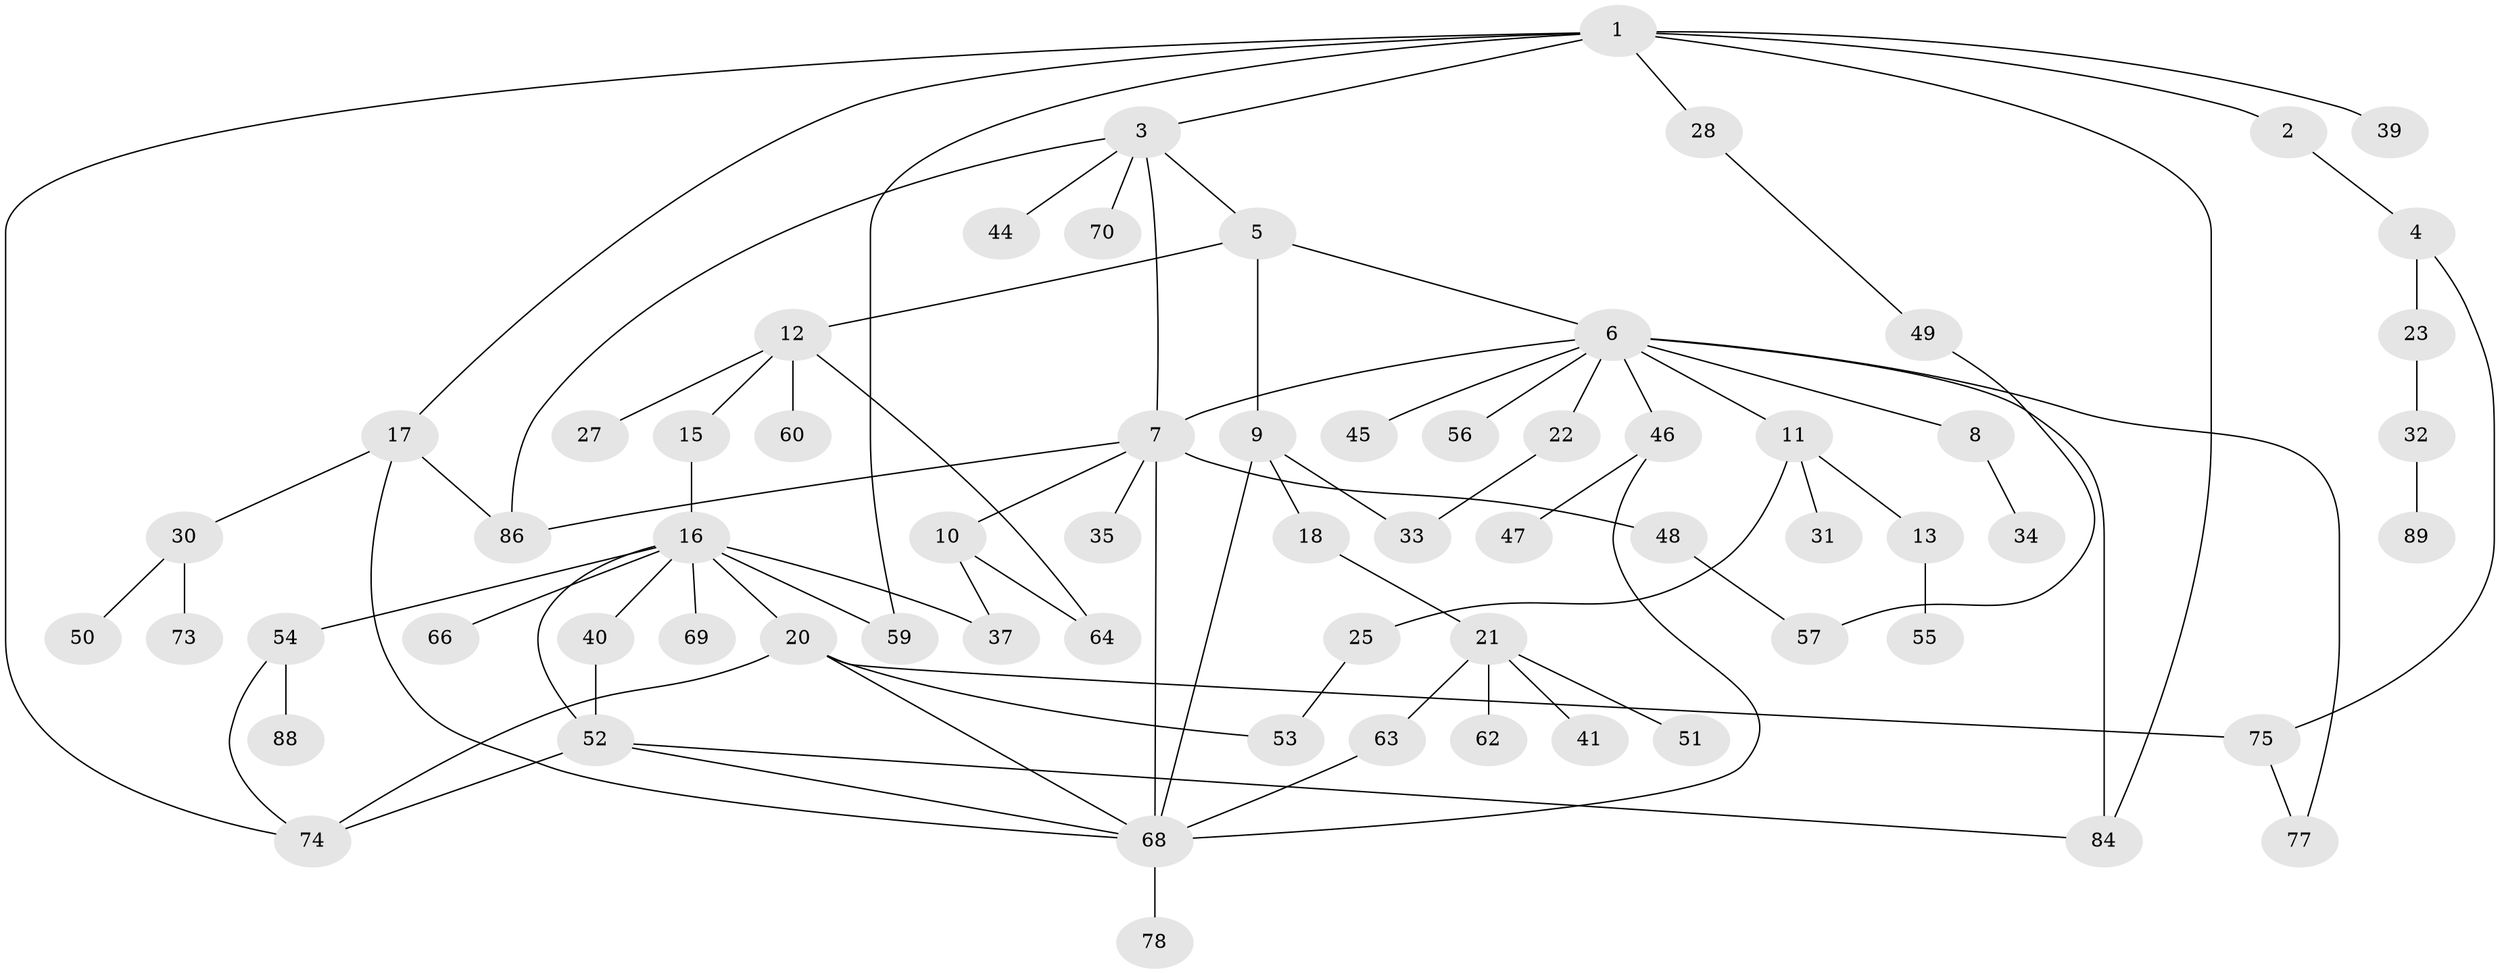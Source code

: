 // original degree distribution, {8: 0.010526315789473684, 2: 0.3263157894736842, 6: 0.021052631578947368, 3: 0.17894736842105263, 4: 0.09473684210526316, 9: 0.010526315789473684, 5: 0.06315789473684211, 1: 0.29473684210526313}
// Generated by graph-tools (version 1.1) at 2025/17/03/04/25 18:17:12]
// undirected, 66 vertices, 88 edges
graph export_dot {
graph [start="1"]
  node [color=gray90,style=filled];
  1;
  2;
  3;
  4;
  5;
  6 [super="+19+90"];
  7 [super="+14+36"];
  8;
  9 [super="+61"];
  10;
  11;
  12;
  13;
  15;
  16 [super="+26"];
  17 [super="+76"];
  18;
  20;
  21;
  22;
  23 [super="+29+82"];
  25;
  27 [super="+94"];
  28;
  30;
  31;
  32 [super="+43"];
  33 [super="+38"];
  34;
  35;
  37 [super="+71"];
  39 [super="+67"];
  40;
  41;
  44;
  45;
  46 [super="+65"];
  47;
  48;
  49;
  50;
  51;
  52 [super="+58"];
  53 [super="+81"];
  54;
  55;
  56;
  57;
  59;
  60;
  62;
  63;
  64;
  66;
  68 [super="+92+91+80+72"];
  69;
  70;
  73;
  74 [super="+85+79"];
  75;
  77;
  78;
  84 [super="+95"];
  86;
  88;
  89;
  1 -- 2;
  1 -- 3;
  1 -- 17;
  1 -- 28;
  1 -- 39;
  1 -- 84;
  1 -- 74;
  1 -- 59;
  2 -- 4;
  3 -- 5;
  3 -- 7;
  3 -- 44;
  3 -- 70;
  3 -- 86;
  4 -- 23;
  4 -- 75;
  5 -- 6;
  5 -- 9;
  5 -- 12;
  6 -- 8;
  6 -- 11;
  6 -- 22;
  6 -- 46;
  6 -- 56;
  6 -- 84;
  6 -- 45;
  6 -- 7;
  6 -- 77;
  7 -- 10;
  7 -- 48;
  7 -- 35;
  7 -- 86;
  7 -- 68;
  8 -- 34;
  9 -- 18;
  9 -- 33;
  9 -- 68;
  10 -- 37;
  10 -- 64;
  11 -- 13;
  11 -- 25;
  11 -- 31;
  12 -- 15;
  12 -- 27;
  12 -- 60;
  12 -- 64;
  13 -- 55;
  15 -- 16;
  16 -- 20;
  16 -- 40;
  16 -- 66;
  16 -- 52;
  16 -- 69;
  16 -- 54;
  16 -- 59;
  16 -- 37;
  17 -- 30;
  17 -- 68;
  17 -- 86;
  18 -- 21;
  20 -- 75;
  20 -- 53;
  20 -- 68;
  20 -- 74;
  21 -- 41;
  21 -- 51;
  21 -- 62;
  21 -- 63;
  22 -- 33 [weight=2];
  23 -- 32;
  25 -- 53;
  28 -- 49;
  30 -- 50;
  30 -- 73;
  32 -- 89;
  40 -- 52;
  46 -- 47;
  46 -- 68;
  48 -- 57;
  49 -- 57;
  52 -- 74;
  52 -- 84;
  52 -- 68;
  54 -- 74;
  54 -- 88;
  63 -- 68;
  68 -- 78;
  75 -- 77;
}
